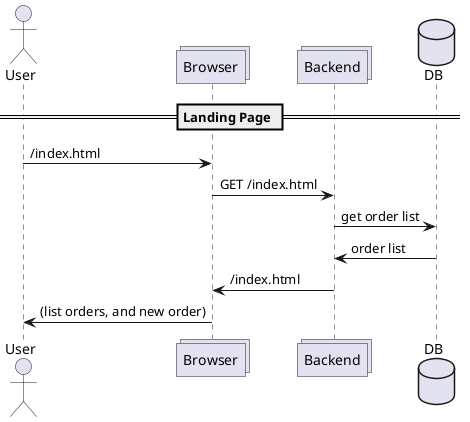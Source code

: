 @startuml
actor User
collections Browser
collections Backend
database DB

== Landing Page ==

User -> Browser : /index.html
Browser -> Backend : GET /index.html
Backend -> DB : get order list
DB -> Backend : order list
Backend -> Browser : /index.html
Browser -> User : (list orders, and new order)
@enduml
